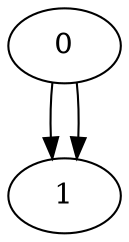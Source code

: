 digraph G {
	0;
	1;

	0 -> 1 [village=Frankfurt_am_Main; name=Cemetery_Lane; heightLimit=3; weight=10; primaryType=mainStreet; secondaryType=none;];
	0 -> 1 [village=Frankfurt_am_Main; name=Spruce_Street; heightLimit=3; weight=10; primaryType=mainStreet; secondaryType=none;];

}